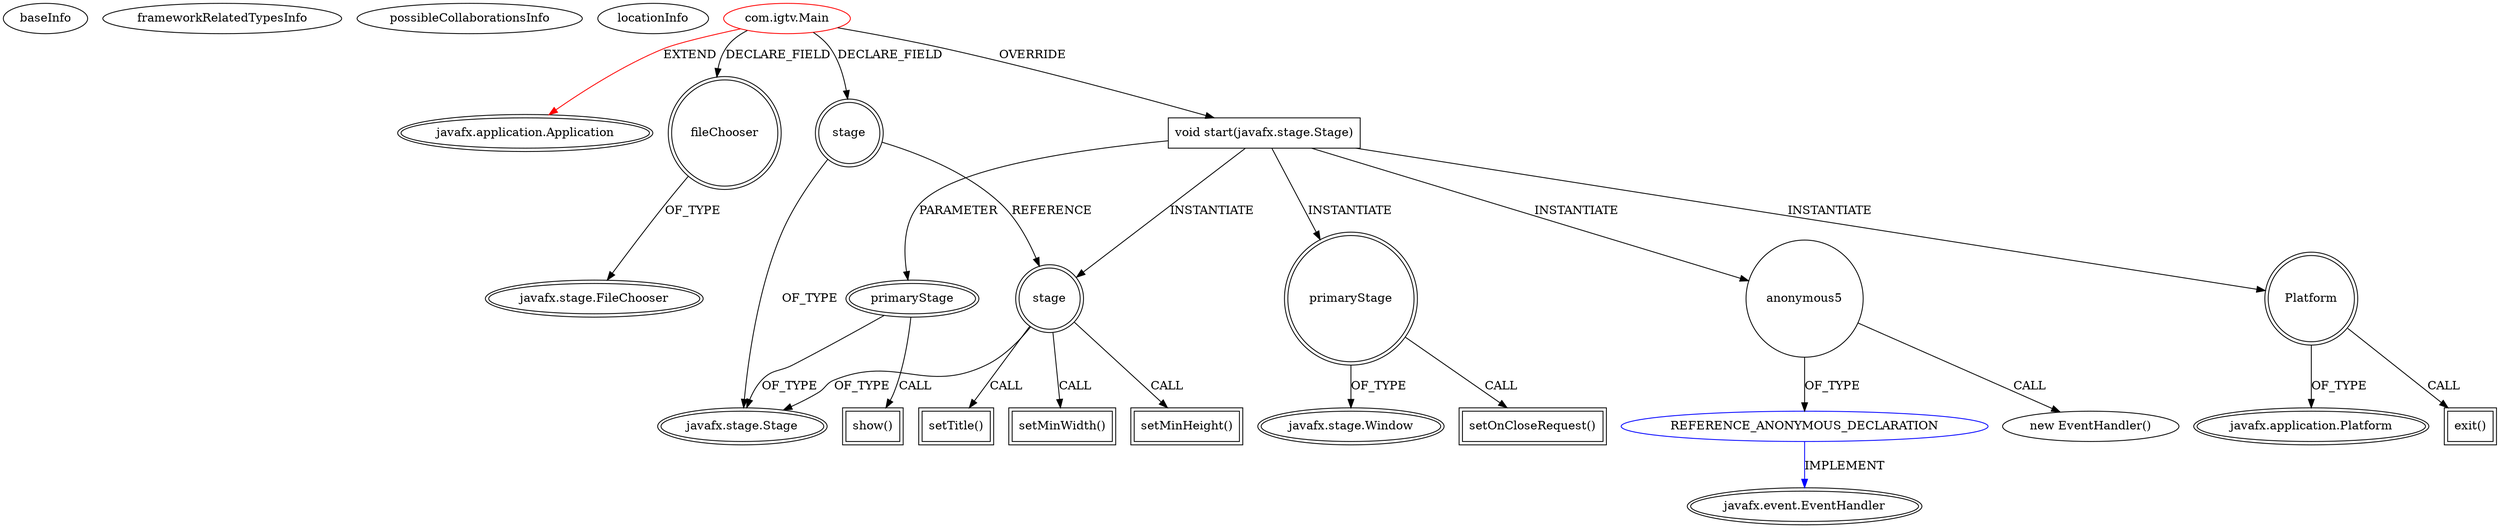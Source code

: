 digraph {
baseInfo[graphId=2479,category="extension_graph",isAnonymous=false,possibleRelation=true]
frameworkRelatedTypesInfo[0="javafx.application.Application"]
possibleCollaborationsInfo[0="2479~OVERRIDING_METHOD_DECLARATION-INSTANTIATION-~javafx.application.Application ~javafx.event.EventHandler ~false~true"]
locationInfo[projectName="dinder-mufflin-igtv",filePath="/dinder-mufflin-igtv/igtv-master/GUI/src/com/igtv/Main.java",contextSignature="Main",graphId="2479"]
0[label="com.igtv.Main",vertexType="ROOT_CLIENT_CLASS_DECLARATION",isFrameworkType=false,color=red]
1[label="javafx.application.Application",vertexType="FRAMEWORK_CLASS_TYPE",isFrameworkType=true,peripheries=2]
2[label="fileChooser",vertexType="FIELD_DECLARATION",isFrameworkType=true,peripheries=2,shape=circle]
3[label="javafx.stage.FileChooser",vertexType="FRAMEWORK_CLASS_TYPE",isFrameworkType=true,peripheries=2]
4[label="stage",vertexType="FIELD_DECLARATION",isFrameworkType=true,peripheries=2,shape=circle]
5[label="javafx.stage.Stage",vertexType="FRAMEWORK_CLASS_TYPE",isFrameworkType=true,peripheries=2]
6[label="void start(javafx.stage.Stage)",vertexType="OVERRIDING_METHOD_DECLARATION",isFrameworkType=false,shape=box]
7[label="primaryStage",vertexType="PARAMETER_DECLARATION",isFrameworkType=true,peripheries=2]
9[label="stage",vertexType="VARIABLE_EXPRESION",isFrameworkType=true,peripheries=2,shape=circle]
10[label="setTitle()",vertexType="INSIDE_CALL",isFrameworkType=true,peripheries=2,shape=box]
13[label="setMinWidth()",vertexType="INSIDE_CALL",isFrameworkType=true,peripheries=2,shape=box]
15[label="setMinHeight()",vertexType="INSIDE_CALL",isFrameworkType=true,peripheries=2,shape=box]
17[label="show()",vertexType="INSIDE_CALL",isFrameworkType=true,peripheries=2,shape=box]
18[label="primaryStage",vertexType="VARIABLE_EXPRESION",isFrameworkType=true,peripheries=2,shape=circle]
20[label="javafx.stage.Window",vertexType="FRAMEWORK_CLASS_TYPE",isFrameworkType=true,peripheries=2]
19[label="setOnCloseRequest()",vertexType="INSIDE_CALL",isFrameworkType=true,peripheries=2,shape=box]
22[label="anonymous5",vertexType="VARIABLE_EXPRESION",isFrameworkType=false,shape=circle]
23[label="REFERENCE_ANONYMOUS_DECLARATION",vertexType="REFERENCE_ANONYMOUS_DECLARATION",isFrameworkType=false,color=blue]
24[label="javafx.event.EventHandler",vertexType="FRAMEWORK_INTERFACE_TYPE",isFrameworkType=true,peripheries=2]
21[label="new EventHandler()",vertexType="CONSTRUCTOR_CALL",isFrameworkType=false]
25[label="Platform",vertexType="VARIABLE_EXPRESION",isFrameworkType=true,peripheries=2,shape=circle]
27[label="javafx.application.Platform",vertexType="FRAMEWORK_CLASS_TYPE",isFrameworkType=true,peripheries=2]
26[label="exit()",vertexType="INSIDE_CALL",isFrameworkType=true,peripheries=2,shape=box]
0->1[label="EXTEND",color=red]
0->2[label="DECLARE_FIELD"]
2->3[label="OF_TYPE"]
0->4[label="DECLARE_FIELD"]
4->5[label="OF_TYPE"]
0->6[label="OVERRIDE"]
7->5[label="OF_TYPE"]
6->7[label="PARAMETER"]
6->9[label="INSTANTIATE"]
4->9[label="REFERENCE"]
9->5[label="OF_TYPE"]
9->10[label="CALL"]
9->13[label="CALL"]
9->15[label="CALL"]
7->17[label="CALL"]
6->18[label="INSTANTIATE"]
18->20[label="OF_TYPE"]
18->19[label="CALL"]
6->22[label="INSTANTIATE"]
23->24[label="IMPLEMENT",color=blue]
22->23[label="OF_TYPE"]
22->21[label="CALL"]
6->25[label="INSTANTIATE"]
25->27[label="OF_TYPE"]
25->26[label="CALL"]
}
